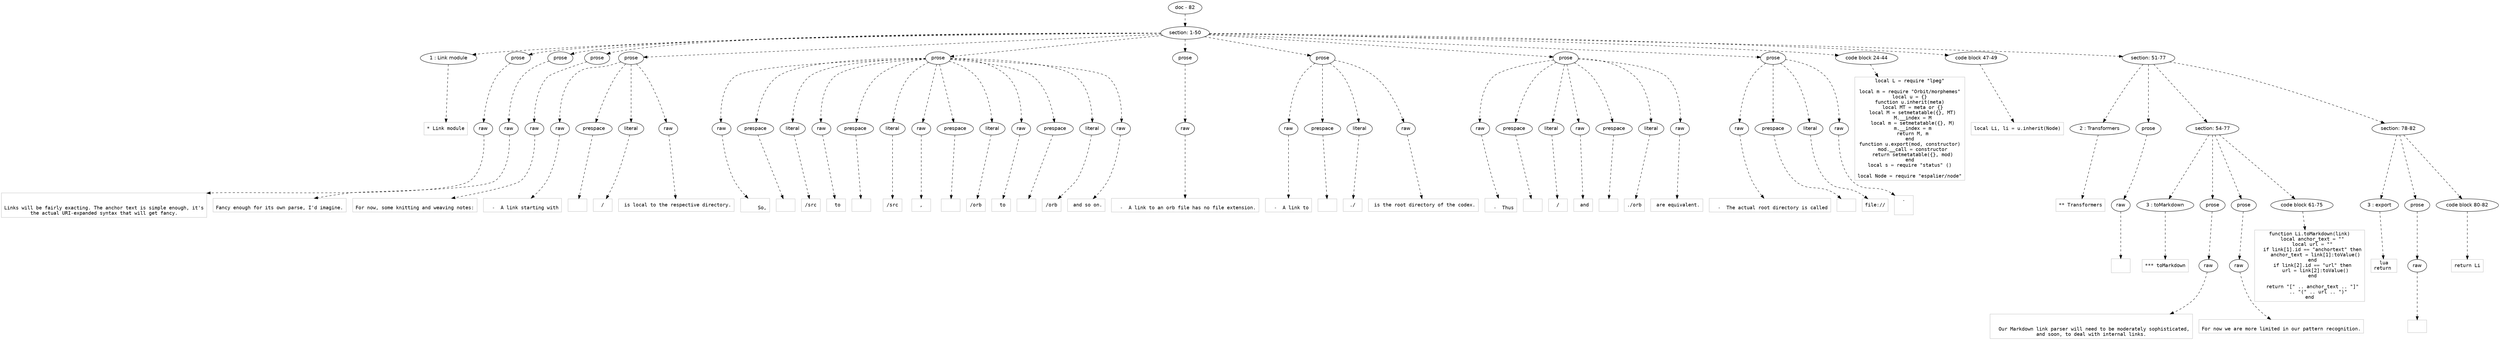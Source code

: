 digraph lpegNode {

node [fontname=Helvetica]
edge [style=dashed]

doc_0 [label="doc - 82"]


doc_0 -> { section_1}
{rank=same; section_1}

section_1 [label="section: 1-50"]


// END RANK doc_0

section_1 -> { header_2 prose_3 prose_4 prose_5 prose_6 prose_7 prose_8 prose_9 prose_10 prose_11 codeblock_12 codeblock_13 section_14}
{rank=same; header_2 prose_3 prose_4 prose_5 prose_6 prose_7 prose_8 prose_9 prose_10 prose_11 codeblock_12 codeblock_13 section_14}

header_2 [label="1 : Link module"]

prose_3 [label="prose"]

prose_4 [label="prose"]

prose_5 [label="prose"]

prose_6 [label="prose"]

prose_7 [label="prose"]

prose_8 [label="prose"]

prose_9 [label="prose"]

prose_10 [label="prose"]

prose_11 [label="prose"]

codeblock_12 [label="code block 24-44"]

codeblock_13 [label="code block 47-49"]

section_14 [label="section: 51-77"]


// END RANK section_1

header_2 -> leaf_15
leaf_15  [color=Gray,shape=rectangle,fontname=Inconsolata,label="* Link module"]
// END RANK header_2

prose_3 -> { raw_16}
{rank=same; raw_16}

raw_16 [label="raw"]


// END RANK prose_3

raw_16 -> leaf_17
leaf_17  [color=Gray,shape=rectangle,fontname=Inconsolata,label="

Links will be fairly exacting. The anchor text is simple enough, it's
the actual URI-expanded syntax that will get fancy.
"]
// END RANK raw_16

prose_4 -> { raw_18}
{rank=same; raw_18}

raw_18 [label="raw"]


// END RANK prose_4

raw_18 -> leaf_19
leaf_19  [color=Gray,shape=rectangle,fontname=Inconsolata,label="
Fancy enough for its own parse, I'd imagine.
"]
// END RANK raw_18

prose_5 -> { raw_20}
{rank=same; raw_20}

raw_20 [label="raw"]


// END RANK prose_5

raw_20 -> leaf_21
leaf_21  [color=Gray,shape=rectangle,fontname=Inconsolata,label="
For now, some knitting and weaving notes:
"]
// END RANK raw_20

prose_6 -> { raw_22 prespace_23 literal_24 raw_25}
{rank=same; raw_22 prespace_23 literal_24 raw_25}

raw_22 [label="raw"]

prespace_23 [label="prespace"]

literal_24 [label="literal"]

raw_25 [label="raw"]


// END RANK prose_6

raw_22 -> leaf_26
leaf_26  [color=Gray,shape=rectangle,fontname=Inconsolata,label="
  -  A link starting with"]
// END RANK raw_22

prespace_23 -> leaf_27
leaf_27  [color=Gray,shape=rectangle,fontname=Inconsolata,label=" "]
// END RANK prespace_23

literal_24 -> leaf_28
leaf_28  [color=Gray,shape=rectangle,fontname=Inconsolata,label="/"]
// END RANK literal_24

raw_25 -> leaf_29
leaf_29  [color=Gray,shape=rectangle,fontname=Inconsolata,label=" is local to the respective directory.
"]
// END RANK raw_25

prose_7 -> { raw_30 prespace_31 literal_32 raw_33 prespace_34 literal_35 raw_36 prespace_37 literal_38 raw_39 prespace_40 literal_41 raw_42}
{rank=same; raw_30 prespace_31 literal_32 raw_33 prespace_34 literal_35 raw_36 prespace_37 literal_38 raw_39 prespace_40 literal_41 raw_42}

raw_30 [label="raw"]

prespace_31 [label="prespace"]

literal_32 [label="literal"]

raw_33 [label="raw"]

prespace_34 [label="prespace"]

literal_35 [label="literal"]

raw_36 [label="raw"]

prespace_37 [label="prespace"]

literal_38 [label="literal"]

raw_39 [label="raw"]

prespace_40 [label="prespace"]

literal_41 [label="literal"]

raw_42 [label="raw"]


// END RANK prose_7

raw_30 -> leaf_43
leaf_43  [color=Gray,shape=rectangle,fontname=Inconsolata,label="
     So,"]
// END RANK raw_30

prespace_31 -> leaf_44
leaf_44  [color=Gray,shape=rectangle,fontname=Inconsolata,label=" "]
// END RANK prespace_31

literal_32 -> leaf_45
leaf_45  [color=Gray,shape=rectangle,fontname=Inconsolata,label="/src"]
// END RANK literal_32

raw_33 -> leaf_46
leaf_46  [color=Gray,shape=rectangle,fontname=Inconsolata,label=" to"]
// END RANK raw_33

prespace_34 -> leaf_47
leaf_47  [color=Gray,shape=rectangle,fontname=Inconsolata,label=" "]
// END RANK prespace_34

literal_35 -> leaf_48
leaf_48  [color=Gray,shape=rectangle,fontname=Inconsolata,label="/src"]
// END RANK literal_35

raw_36 -> leaf_49
leaf_49  [color=Gray,shape=rectangle,fontname=Inconsolata,label=","]
// END RANK raw_36

prespace_37 -> leaf_50
leaf_50  [color=Gray,shape=rectangle,fontname=Inconsolata,label=" "]
// END RANK prespace_37

literal_38 -> leaf_51
leaf_51  [color=Gray,shape=rectangle,fontname=Inconsolata,label="/orb"]
// END RANK literal_38

raw_39 -> leaf_52
leaf_52  [color=Gray,shape=rectangle,fontname=Inconsolata,label=" to"]
// END RANK raw_39

prespace_40 -> leaf_53
leaf_53  [color=Gray,shape=rectangle,fontname=Inconsolata,label=" "]
// END RANK prespace_40

literal_41 -> leaf_54
leaf_54  [color=Gray,shape=rectangle,fontname=Inconsolata,label="/orb"]
// END RANK literal_41

raw_42 -> leaf_55
leaf_55  [color=Gray,shape=rectangle,fontname=Inconsolata,label=" and so on.
"]
// END RANK raw_42

prose_8 -> { raw_56}
{rank=same; raw_56}

raw_56 [label="raw"]


// END RANK prose_8

raw_56 -> leaf_57
leaf_57  [color=Gray,shape=rectangle,fontname=Inconsolata,label="
  -  A link to an orb file has no file extension.
"]
// END RANK raw_56

prose_9 -> { raw_58 prespace_59 literal_60 raw_61}
{rank=same; raw_58 prespace_59 literal_60 raw_61}

raw_58 [label="raw"]

prespace_59 [label="prespace"]

literal_60 [label="literal"]

raw_61 [label="raw"]


// END RANK prose_9

raw_58 -> leaf_62
leaf_62  [color=Gray,shape=rectangle,fontname=Inconsolata,label="
  -  A link to"]
// END RANK raw_58

prespace_59 -> leaf_63
leaf_63  [color=Gray,shape=rectangle,fontname=Inconsolata,label=" "]
// END RANK prespace_59

literal_60 -> leaf_64
leaf_64  [color=Gray,shape=rectangle,fontname=Inconsolata,label="./"]
// END RANK literal_60

raw_61 -> leaf_65
leaf_65  [color=Gray,shape=rectangle,fontname=Inconsolata,label=" is the root directory of the codex.
"]
// END RANK raw_61

prose_10 -> { raw_66 prespace_67 literal_68 raw_69 prespace_70 literal_71 raw_72}
{rank=same; raw_66 prespace_67 literal_68 raw_69 prespace_70 literal_71 raw_72}

raw_66 [label="raw"]

prespace_67 [label="prespace"]

literal_68 [label="literal"]

raw_69 [label="raw"]

prespace_70 [label="prespace"]

literal_71 [label="literal"]

raw_72 [label="raw"]


// END RANK prose_10

raw_66 -> leaf_73
leaf_73  [color=Gray,shape=rectangle,fontname=Inconsolata,label="
  -  Thus"]
// END RANK raw_66

prespace_67 -> leaf_74
leaf_74  [color=Gray,shape=rectangle,fontname=Inconsolata,label=" "]
// END RANK prespace_67

literal_68 -> leaf_75
leaf_75  [color=Gray,shape=rectangle,fontname=Inconsolata,label="/"]
// END RANK literal_68

raw_69 -> leaf_76
leaf_76  [color=Gray,shape=rectangle,fontname=Inconsolata,label=" and"]
// END RANK raw_69

prespace_70 -> leaf_77
leaf_77  [color=Gray,shape=rectangle,fontname=Inconsolata,label=" "]
// END RANK prespace_70

literal_71 -> leaf_78
leaf_78  [color=Gray,shape=rectangle,fontname=Inconsolata,label="./orb"]
// END RANK literal_71

raw_72 -> leaf_79
leaf_79  [color=Gray,shape=rectangle,fontname=Inconsolata,label=" are equivalent.
"]
// END RANK raw_72

prose_11 -> { raw_80 prespace_81 literal_82 raw_83}
{rank=same; raw_80 prespace_81 literal_82 raw_83}

raw_80 [label="raw"]

prespace_81 [label="prespace"]

literal_82 [label="literal"]

raw_83 [label="raw"]


// END RANK prose_11

raw_80 -> leaf_84
leaf_84  [color=Gray,shape=rectangle,fontname=Inconsolata,label="
  -  The actual root directory is called"]
// END RANK raw_80

prespace_81 -> leaf_85
leaf_85  [color=Gray,shape=rectangle,fontname=Inconsolata,label=" "]
// END RANK prespace_81

literal_82 -> leaf_86
leaf_86  [color=Gray,shape=rectangle,fontname=Inconsolata,label="file://"]
// END RANK literal_82

raw_83 -> leaf_87
leaf_87  [color=Gray,shape=rectangle,fontname=Inconsolata,label=".


"]
// END RANK raw_83

codeblock_12 -> leaf_88
leaf_88  [color=Gray,shape=rectangle,fontname=Inconsolata,label="local L = require \"lpeg\"

local m = require \"Orbit/morphemes\"
local u = {}
function u.inherit(meta)
  local MT = meta or {}
  local M = setmetatable({}, MT)
  M.__index = M
  local m = setmetatable({}, M)
  m.__index = m
  return M, m
end
function u.export(mod, constructor)
  mod.__call = constructor
  return setmetatable({}, mod)
end
local s = require \"status\" ()

local Node = require \"espalier/node\""]
// END RANK codeblock_12

codeblock_13 -> leaf_89
leaf_89  [color=Gray,shape=rectangle,fontname=Inconsolata,label="local Li, li = u.inherit(Node)"]
// END RANK codeblock_13

section_14 -> { header_90 prose_91 section_92 section_93}
{rank=same; header_90 prose_91 section_92 section_93}

header_90 [label="2 : Transformers"]

prose_91 [label="prose"]

section_92 [label="section: 54-77"]

section_93 [label="section: 78-82"]


// END RANK section_14

header_90 -> leaf_94
leaf_94  [color=Gray,shape=rectangle,fontname=Inconsolata,label="** Transformers"]
// END RANK header_90

prose_91 -> { raw_95}
{rank=same; raw_95}

raw_95 [label="raw"]


// END RANK prose_91

raw_95 -> leaf_96
leaf_96  [color=Gray,shape=rectangle,fontname=Inconsolata,label="

"]
// END RANK raw_95

section_92 -> { header_97 prose_98 prose_99 codeblock_100}
{rank=same; header_97 prose_98 prose_99 codeblock_100}

header_97 [label="3 : toMarkdown"]

prose_98 [label="prose"]

prose_99 [label="prose"]

codeblock_100 [label="code block 61-75"]


// END RANK section_92

header_97 -> leaf_101
leaf_101  [color=Gray,shape=rectangle,fontname=Inconsolata,label="*** toMarkdown"]
// END RANK header_97

prose_98 -> { raw_102}
{rank=same; raw_102}

raw_102 [label="raw"]


// END RANK prose_98

raw_102 -> leaf_103
leaf_103  [color=Gray,shape=rectangle,fontname=Inconsolata,label="

  Our Markdown link parser will need to be moderately sophisticated,
and soon, to deal with internal links.
"]
// END RANK raw_102

prose_99 -> { raw_104}
{rank=same; raw_104}

raw_104 [label="raw"]


// END RANK prose_99

raw_104 -> leaf_105
leaf_105  [color=Gray,shape=rectangle,fontname=Inconsolata,label="
For now we are more limited in our pattern recognition.
"]
// END RANK raw_104

codeblock_100 -> leaf_106
leaf_106  [color=Gray,shape=rectangle,fontname=Inconsolata,label="function Li.toMarkdown(link)
  local anchor_text = \"\"
  local url = \"\"
  if link[1].id == \"anchortext\" then
    anchor_text = link[1]:toValue()
  end
  if link[2].id == \"url\" then
    url = link[2]:toValue()
  end

  return \"[\" .. anchor_text .. \"]\"
      .. \"(\" .. url .. \")\"
end"]
// END RANK codeblock_100

section_93 -> { header_107 prose_108 codeblock_109}
{rank=same; header_107 prose_108 codeblock_109}

header_107 [label="3 : export"]

prose_108 [label="prose"]

codeblock_109 [label="code block 80-82"]


// END RANK section_93

header_107 -> leaf_110
leaf_110  [color=Gray,shape=rectangle,fontname=Inconsolata,label="lua
return "]
// END RANK header_107

prose_108 -> { raw_111}
{rank=same; raw_111}

raw_111 [label="raw"]


// END RANK prose_108

raw_111 -> leaf_112
leaf_112  [color=Gray,shape=rectangle,fontname=Inconsolata,label="
"]
// END RANK raw_111

codeblock_109 -> leaf_113
leaf_113  [color=Gray,shape=rectangle,fontname=Inconsolata,label="return Li"]
// END RANK codeblock_109


}
